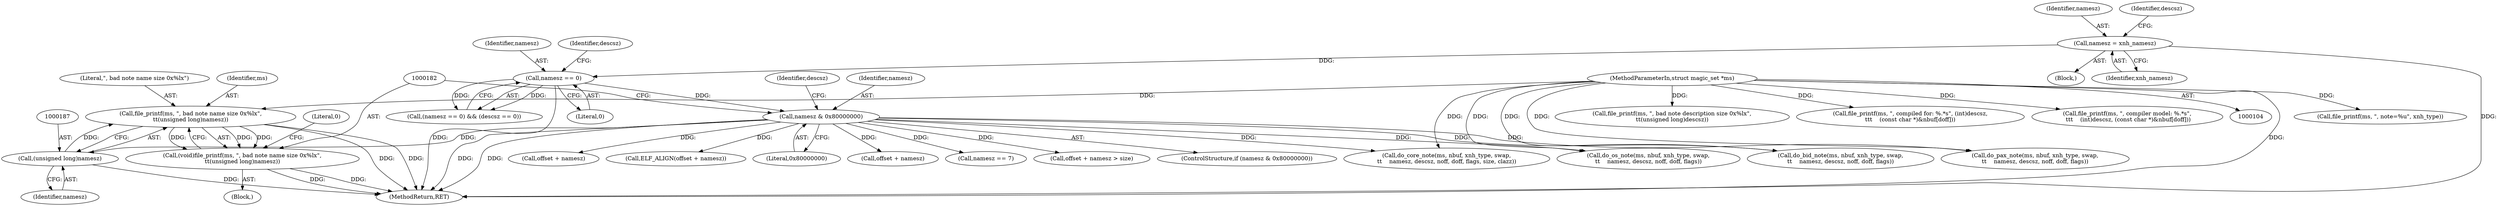 digraph "0_file_65437cee25199dbd385fb35901bc0011e164276c@pointer" {
"1000183" [label="(Call,file_printf(ms, \", bad note name size 0x%lx\",\n\t\t(unsigned long)namesz))"];
"1000105" [label="(MethodParameterIn,struct magic_set *ms)"];
"1000186" [label="(Call,(unsigned long)namesz)"];
"1000177" [label="(Call,namesz & 0x80000000)"];
"1000162" [label="(Call,namesz == 0)"];
"1000154" [label="(Call,namesz = xnh_namesz)"];
"1000181" [label="(Call,(void)file_printf(ms, \", bad note name size 0x%lx\",\n\t\t(unsigned long)namesz))"];
"1000188" [label="(Identifier,namesz)"];
"1000154" [label="(Call,namesz = xnh_namesz)"];
"1000166" [label="(Identifier,descsz)"];
"1000177" [label="(Call,namesz & 0x80000000)"];
"1000212" [label="(Call,offset + namesz)"];
"1000416" [label="(Call,file_printf(ms, \", note=%u\", xnh_type))"];
"1000162" [label="(Call,namesz == 0)"];
"1000211" [label="(Call,ELF_ALIGN(offset + namesz))"];
"1000181" [label="(Call,(void)file_printf(ms, \", bad note name size 0x%lx\",\n\t\t(unsigned long)namesz))"];
"1000161" [label="(Call,(namesz == 0) && (descsz == 0))"];
"1000190" [label="(Literal,0)"];
"1000155" [label="(Identifier,namesz)"];
"1000163" [label="(Identifier,namesz)"];
"1000105" [label="(MethodParameterIn,struct magic_set *ms)"];
"1000179" [label="(Literal,0x80000000)"];
"1000217" [label="(Call,offset + namesz)"];
"1000158" [label="(Identifier,descsz)"];
"1000332" [label="(Call,namesz == 7)"];
"1000183" [label="(Call,file_printf(ms, \", bad note name size 0x%lx\",\n\t\t(unsigned long)namesz))"];
"1000216" [label="(Call,offset + namesz > size)"];
"1000253" [label="(Call,do_os_note(ms, nbuf, xnh_type, swap,\n\t\t    namesz, descsz, noff, doff, flags))"];
"1000184" [label="(Identifier,ms)"];
"1000114" [label="(Block,)"];
"1000193" [label="(Identifier,descsz)"];
"1000176" [label="(ControlStructure,if (namesz & 0x80000000))"];
"1000295" [label="(Call,do_pax_note(ms, nbuf, xnh_type, swap,\n\t\t    namesz, descsz, noff, doff, flags))"];
"1000316" [label="(Call,do_core_note(ms, nbuf, xnh_type, swap,\n\t\t    namesz, descsz, noff, doff, flags, size, clazz))"];
"1000274" [label="(Call,do_bid_note(ms, nbuf, xnh_type, swap,\n\t\t    namesz, descsz, noff, doff, flags))"];
"1000429" [label="(MethodReturn,RET)"];
"1000186" [label="(Call,(unsigned long)namesz)"];
"1000178" [label="(Identifier,namesz)"];
"1000164" [label="(Literal,0)"];
"1000180" [label="(Block,)"];
"1000185" [label="(Literal,\", bad note name size 0x%lx\")"];
"1000198" [label="(Call,file_printf(ms, \", bad note description size 0x%lx\",\n\t\t(unsigned long)descsz))"];
"1000362" [label="(Call,file_printf(ms, \", compiled for: %.*s\", (int)descsz,\n\t\t\t    (const char *)&nbuf[doff]))"];
"1000156" [label="(Identifier,xnh_namesz)"];
"1000389" [label="(Call,file_printf(ms, \", compiler model: %.*s\",\n \t\t\t    (int)descsz, (const char *)&nbuf[doff]))"];
"1000183" -> "1000181"  [label="AST: "];
"1000183" -> "1000186"  [label="CFG: "];
"1000184" -> "1000183"  [label="AST: "];
"1000185" -> "1000183"  [label="AST: "];
"1000186" -> "1000183"  [label="AST: "];
"1000181" -> "1000183"  [label="CFG: "];
"1000183" -> "1000429"  [label="DDG: "];
"1000183" -> "1000429"  [label="DDG: "];
"1000183" -> "1000181"  [label="DDG: "];
"1000183" -> "1000181"  [label="DDG: "];
"1000183" -> "1000181"  [label="DDG: "];
"1000105" -> "1000183"  [label="DDG: "];
"1000186" -> "1000183"  [label="DDG: "];
"1000105" -> "1000104"  [label="AST: "];
"1000105" -> "1000429"  [label="DDG: "];
"1000105" -> "1000198"  [label="DDG: "];
"1000105" -> "1000253"  [label="DDG: "];
"1000105" -> "1000274"  [label="DDG: "];
"1000105" -> "1000295"  [label="DDG: "];
"1000105" -> "1000316"  [label="DDG: "];
"1000105" -> "1000362"  [label="DDG: "];
"1000105" -> "1000389"  [label="DDG: "];
"1000105" -> "1000416"  [label="DDG: "];
"1000186" -> "1000188"  [label="CFG: "];
"1000187" -> "1000186"  [label="AST: "];
"1000188" -> "1000186"  [label="AST: "];
"1000186" -> "1000429"  [label="DDG: "];
"1000177" -> "1000186"  [label="DDG: "];
"1000177" -> "1000176"  [label="AST: "];
"1000177" -> "1000179"  [label="CFG: "];
"1000178" -> "1000177"  [label="AST: "];
"1000179" -> "1000177"  [label="AST: "];
"1000182" -> "1000177"  [label="CFG: "];
"1000193" -> "1000177"  [label="CFG: "];
"1000177" -> "1000429"  [label="DDG: "];
"1000177" -> "1000429"  [label="DDG: "];
"1000162" -> "1000177"  [label="DDG: "];
"1000177" -> "1000211"  [label="DDG: "];
"1000177" -> "1000212"  [label="DDG: "];
"1000177" -> "1000216"  [label="DDG: "];
"1000177" -> "1000217"  [label="DDG: "];
"1000177" -> "1000253"  [label="DDG: "];
"1000177" -> "1000274"  [label="DDG: "];
"1000177" -> "1000295"  [label="DDG: "];
"1000177" -> "1000316"  [label="DDG: "];
"1000177" -> "1000332"  [label="DDG: "];
"1000162" -> "1000161"  [label="AST: "];
"1000162" -> "1000164"  [label="CFG: "];
"1000163" -> "1000162"  [label="AST: "];
"1000164" -> "1000162"  [label="AST: "];
"1000166" -> "1000162"  [label="CFG: "];
"1000161" -> "1000162"  [label="CFG: "];
"1000162" -> "1000429"  [label="DDG: "];
"1000162" -> "1000161"  [label="DDG: "];
"1000162" -> "1000161"  [label="DDG: "];
"1000154" -> "1000162"  [label="DDG: "];
"1000154" -> "1000114"  [label="AST: "];
"1000154" -> "1000156"  [label="CFG: "];
"1000155" -> "1000154"  [label="AST: "];
"1000156" -> "1000154"  [label="AST: "];
"1000158" -> "1000154"  [label="CFG: "];
"1000154" -> "1000429"  [label="DDG: "];
"1000181" -> "1000180"  [label="AST: "];
"1000182" -> "1000181"  [label="AST: "];
"1000190" -> "1000181"  [label="CFG: "];
"1000181" -> "1000429"  [label="DDG: "];
"1000181" -> "1000429"  [label="DDG: "];
}
